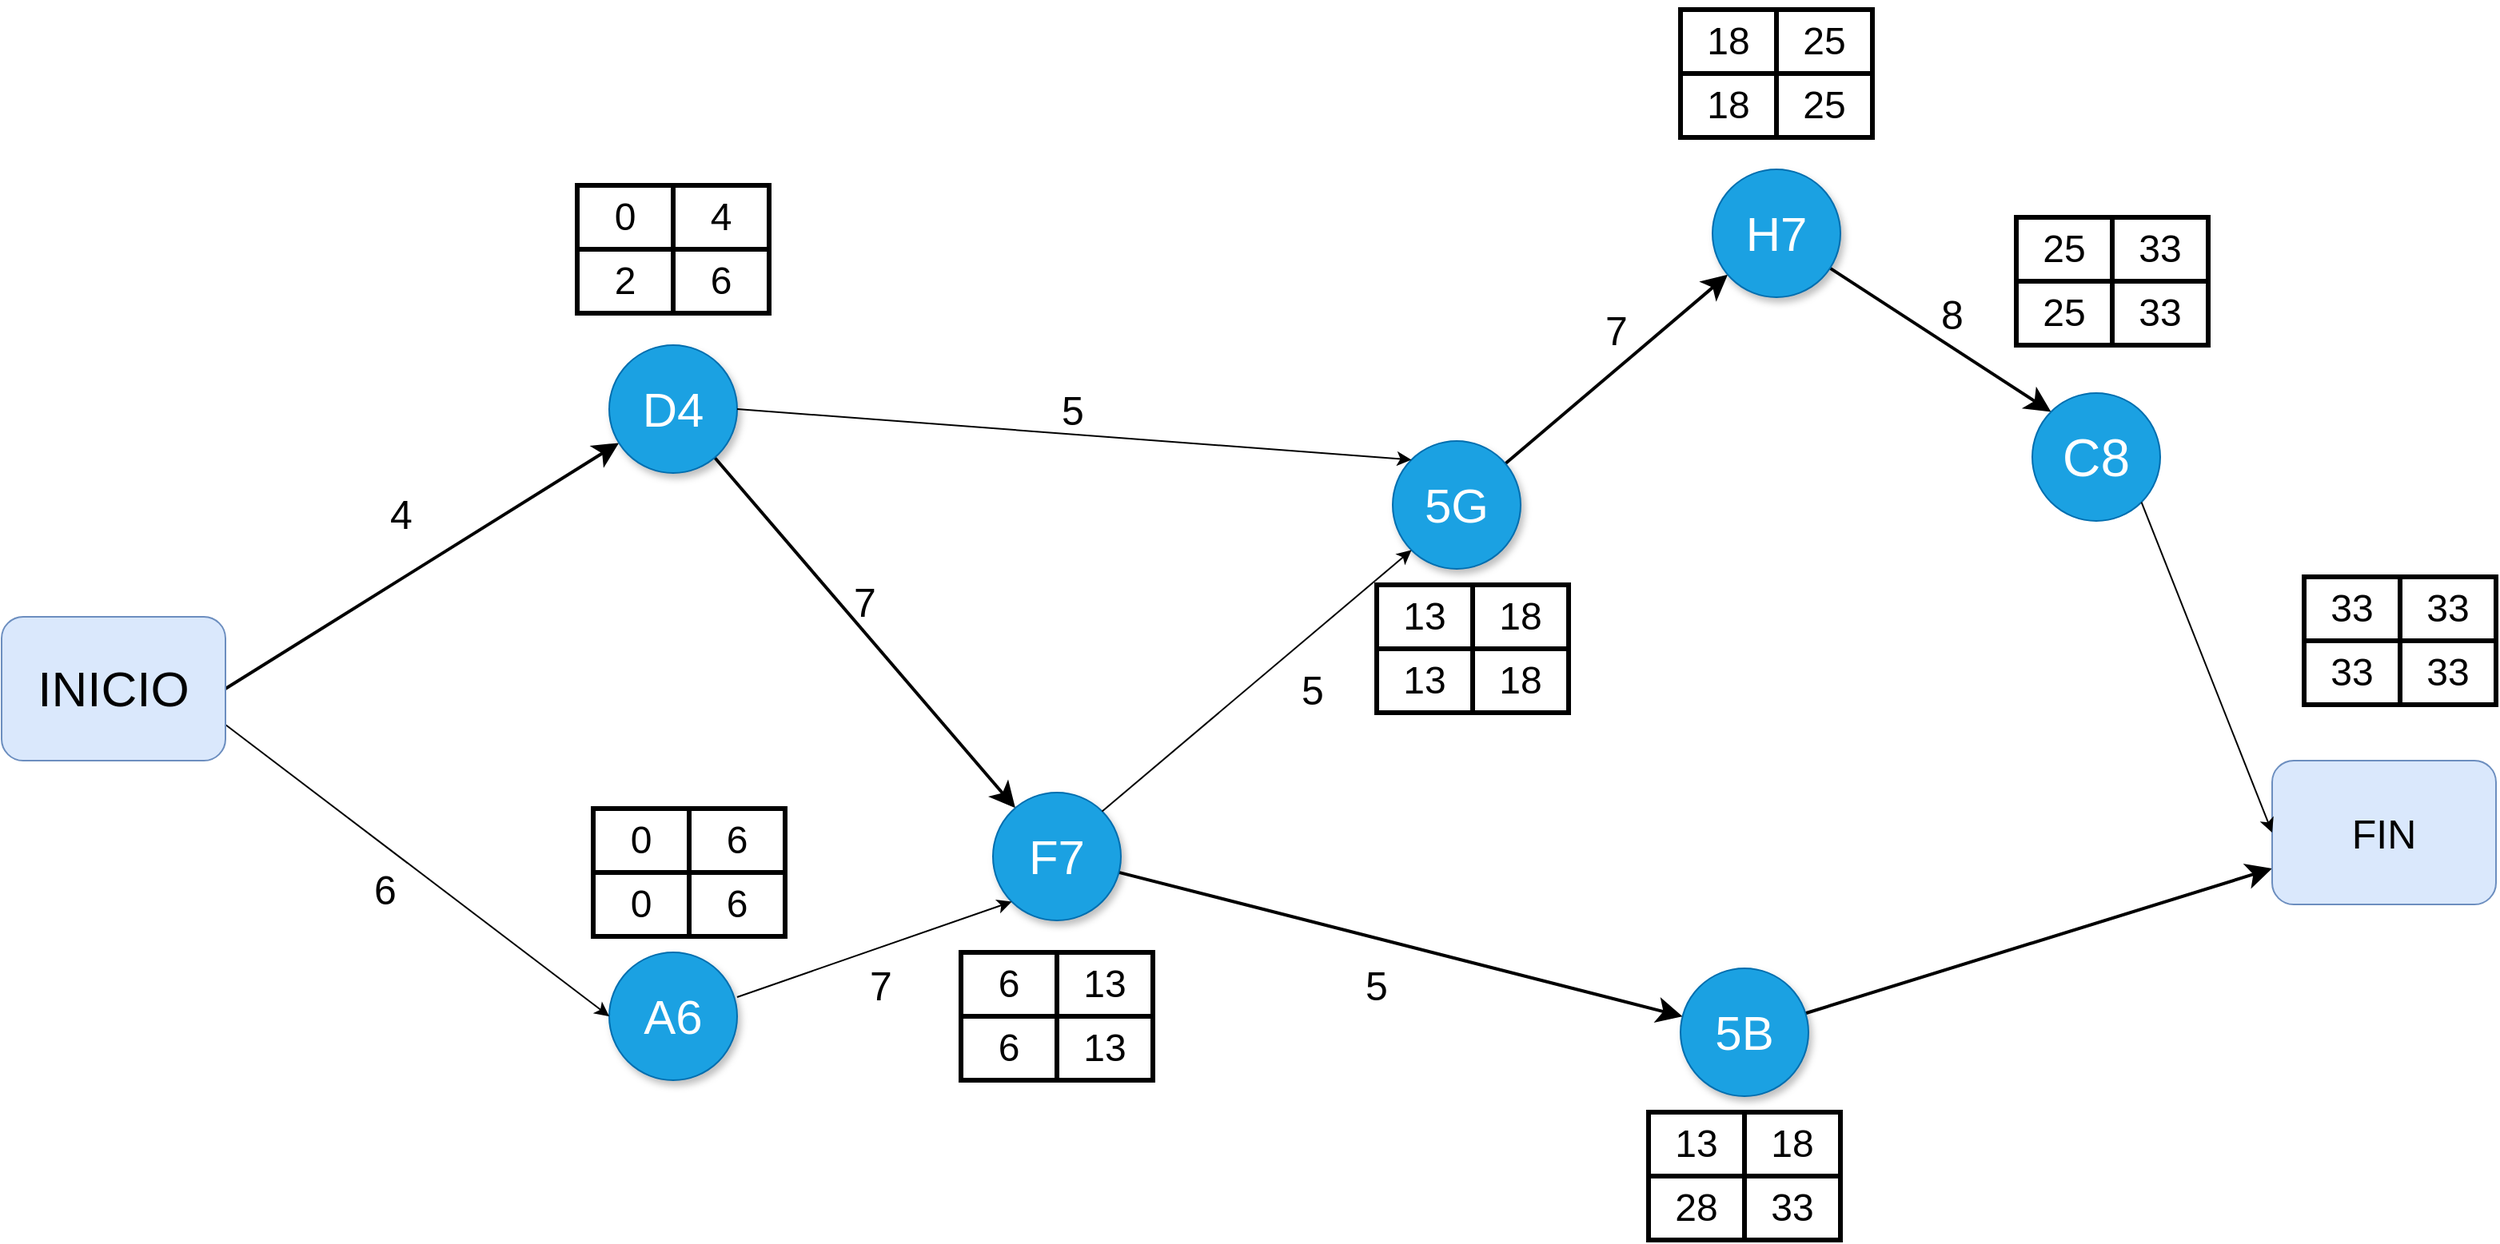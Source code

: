 <mxfile version="13.8.6" type="github">
  <diagram name="Page-1" id="ff44883e-f642-bcb2-894b-16b3d25a3f0b">
    <mxGraphModel dx="1736" dy="902" grid="1" gridSize="10" guides="1" tooltips="1" connect="1" arrows="1" fold="1" page="1" pageScale="1.5" pageWidth="1169" pageHeight="826" background="#ffffff" math="0" shadow="0">
      <root>
        <mxCell id="0" style=";html=1;" />
        <mxCell id="1" style=";html=1;" parent="0" />
        <mxCell id="f0bcc99304e6f5a-9" style="edgeStyle=none;curved=1;html=1;startSize=10;endArrow=classic;endFill=1;endSize=10;strokeColor=#000000;strokeWidth=2;fontSize=12;exitX=0;exitY=0.5;exitDx=0;exitDy=0;" parent="1" source="Hn6eU7oYiaAclMFf-cb3-10" target="f0bcc99304e6f5a-2" edge="1">
          <mxGeometry relative="1" as="geometry">
            <mxPoint x="282.764" y="580.529" as="sourcePoint" />
          </mxGeometry>
        </mxCell>
        <mxCell id="f0bcc99304e6f5a-10" style="edgeStyle=none;curved=1;html=1;startSize=10;endFill=1;endSize=10;strokeWidth=2;fontSize=12;" parent="1" source="f0bcc99304e6f5a-2" target="f0bcc99304e6f5a-6" edge="1">
          <mxGeometry relative="1" as="geometry" />
        </mxCell>
        <mxCell id="f0bcc99304e6f5a-2" value="D4" style="ellipse;whiteSpace=wrap;html=1;rounded=0;shadow=1;strokeColor=#006EAF;strokeWidth=1;fontSize=30;align=center;fillColor=#1ba1e2;fontColor=#ffffff;" parent="1" vertex="1">
          <mxGeometry x="490" y="380" width="80" height="80" as="geometry" />
        </mxCell>
        <mxCell id="f0bcc99304e6f5a-3" value="A6" style="ellipse;whiteSpace=wrap;html=1;rounded=0;shadow=1;strokeColor=#006EAF;strokeWidth=1;fontSize=30;align=center;fillColor=#1ba1e2;fontColor=#ffffff;" parent="1" vertex="1">
          <mxGeometry x="490" y="760" width="80" height="80" as="geometry" />
        </mxCell>
        <mxCell id="f0bcc99304e6f5a-15" style="edgeStyle=none;curved=1;html=1;startSize=10;endFill=1;endSize=10;strokeWidth=2;fontSize=12;entryX=1;entryY=0.25;entryDx=0;entryDy=0;" parent="1" source="f0bcc99304e6f5a-4" target="Hn6eU7oYiaAclMFf-cb3-12" edge="1">
          <mxGeometry relative="1" as="geometry">
            <mxPoint x="1497.876" y="563.834" as="targetPoint" />
          </mxGeometry>
        </mxCell>
        <mxCell id="f0bcc99304e6f5a-4" value="5B" style="ellipse;whiteSpace=wrap;html=1;rounded=0;shadow=1;strokeColor=#006EAF;strokeWidth=1;fontSize=30;align=center;fillColor=#1ba1e2;fontColor=#ffffff;" parent="1" vertex="1">
          <mxGeometry x="1160" y="770" width="80" height="80" as="geometry" />
        </mxCell>
        <mxCell id="f0bcc99304e6f5a-12" style="edgeStyle=none;curved=1;html=1;startSize=10;endFill=1;endSize=10;strokeWidth=2;fontSize=12;" parent="1" source="f0bcc99304e6f5a-5" target="f0bcc99304e6f5a-7" edge="1">
          <mxGeometry relative="1" as="geometry" />
        </mxCell>
        <mxCell id="f0bcc99304e6f5a-5" value="5G" style="ellipse;whiteSpace=wrap;html=1;rounded=0;shadow=1;strokeColor=#006EAF;strokeWidth=1;fontSize=30;align=center;fillColor=#1ba1e2;fontColor=#ffffff;" parent="1" vertex="1">
          <mxGeometry x="980" y="440" width="80" height="80" as="geometry" />
        </mxCell>
        <mxCell id="f0bcc99304e6f5a-14" style="edgeStyle=none;curved=1;html=1;startSize=10;endFill=1;endSize=10;strokeWidth=2;fontSize=12;" parent="1" source="f0bcc99304e6f5a-6" target="f0bcc99304e6f5a-4" edge="1">
          <mxGeometry relative="1" as="geometry" />
        </mxCell>
        <mxCell id="f0bcc99304e6f5a-6" value="F7" style="ellipse;whiteSpace=wrap;html=1;rounded=0;shadow=1;strokeColor=#006EAF;strokeWidth=1;fontSize=30;align=center;fillColor=#1ba1e2;fontColor=#ffffff;" parent="1" vertex="1">
          <mxGeometry x="730" y="660" width="80" height="80" as="geometry" />
        </mxCell>
        <mxCell id="f0bcc99304e6f5a-13" style="edgeStyle=none;curved=1;html=1;startSize=10;endFill=1;endSize=10;strokeWidth=2;fontSize=12;entryX=0;entryY=0;entryDx=0;entryDy=0;" parent="1" source="f0bcc99304e6f5a-7" target="Hn6eU7oYiaAclMFf-cb3-13" edge="1">
          <mxGeometry relative="1" as="geometry">
            <mxPoint x="1510" y="523" as="targetPoint" />
          </mxGeometry>
        </mxCell>
        <mxCell id="f0bcc99304e6f5a-7" value="H7" style="ellipse;whiteSpace=wrap;html=1;rounded=0;shadow=1;strokeColor=#006EAF;strokeWidth=1;fontSize=30;align=center;fillColor=#1ba1e2;fontColor=#ffffff;" parent="1" vertex="1">
          <mxGeometry x="1180" y="270" width="80" height="80" as="geometry" />
        </mxCell>
        <mxCell id="Hn6eU7oYiaAclMFf-cb3-4" value="" style="endArrow=classic;html=1;entryX=0;entryY=0.5;entryDx=0;entryDy=0;exitX=0;exitY=0.25;exitDx=0;exitDy=0;" edge="1" parent="1" source="Hn6eU7oYiaAclMFf-cb3-10" target="f0bcc99304e6f5a-3">
          <mxGeometry width="50" height="50" relative="1" as="geometry">
            <mxPoint x="276.82" y="636.82" as="sourcePoint" />
            <mxPoint x="300" y="600" as="targetPoint" />
          </mxGeometry>
        </mxCell>
        <mxCell id="Hn6eU7oYiaAclMFf-cb3-8" value="" style="endArrow=classic;html=1;exitX=1;exitY=0.35;exitDx=0;exitDy=0;exitPerimeter=0;entryX=0;entryY=1;entryDx=0;entryDy=0;" edge="1" parent="1" source="f0bcc99304e6f5a-3" target="f0bcc99304e6f5a-6">
          <mxGeometry width="50" height="50" relative="1" as="geometry">
            <mxPoint x="820" y="740" as="sourcePoint" />
            <mxPoint x="870" y="690" as="targetPoint" />
          </mxGeometry>
        </mxCell>
        <mxCell id="Hn6eU7oYiaAclMFf-cb3-9" value="" style="endArrow=classic;html=1;entryX=0;entryY=1;entryDx=0;entryDy=0;exitX=1;exitY=0;exitDx=0;exitDy=0;" edge="1" parent="1" source="f0bcc99304e6f5a-6" target="f0bcc99304e6f5a-5">
          <mxGeometry width="50" height="50" relative="1" as="geometry">
            <mxPoint x="860" y="610" as="sourcePoint" />
            <mxPoint x="870" y="690" as="targetPoint" />
          </mxGeometry>
        </mxCell>
        <mxCell id="Hn6eU7oYiaAclMFf-cb3-10" value="&lt;font style=&quot;font-size: 31px&quot;&gt;INICIO&lt;/font&gt;" style="rounded=1;whiteSpace=wrap;html=1;direction=west;fillColor=#dae8fc;strokeColor=#6c8ebf;" vertex="1" parent="1">
          <mxGeometry x="110" y="550" width="140" height="90" as="geometry" />
        </mxCell>
        <mxCell id="Hn6eU7oYiaAclMFf-cb3-12" value="&lt;font style=&quot;font-size: 25px&quot;&gt;FIN&lt;/font&gt;" style="rounded=1;whiteSpace=wrap;html=1;direction=west;fillColor=#dae8fc;strokeColor=#6c8ebf;" vertex="1" parent="1">
          <mxGeometry x="1530" y="640" width="140" height="90" as="geometry" />
        </mxCell>
        <mxCell id="Hn6eU7oYiaAclMFf-cb3-13" value="&lt;font style=&quot;font-size: 33px&quot;&gt;C8&lt;/font&gt;" style="ellipse;whiteSpace=wrap;html=1;aspect=fixed;fillColor=#1ba1e2;strokeColor=#006EAF;fontColor=#ffffff;" vertex="1" parent="1">
          <mxGeometry x="1380" y="410" width="80" height="80" as="geometry" />
        </mxCell>
        <mxCell id="Hn6eU7oYiaAclMFf-cb3-15" value="" style="endArrow=classic;html=1;exitX=1;exitY=1;exitDx=0;exitDy=0;entryX=1;entryY=0.5;entryDx=0;entryDy=0;" edge="1" parent="1" source="Hn6eU7oYiaAclMFf-cb3-13" target="Hn6eU7oYiaAclMFf-cb3-12">
          <mxGeometry width="50" height="50" relative="1" as="geometry">
            <mxPoint x="820" y="740" as="sourcePoint" />
            <mxPoint x="870" y="690" as="targetPoint" />
          </mxGeometry>
        </mxCell>
        <mxCell id="Hn6eU7oYiaAclMFf-cb3-16" value="4" style="text;html=1;strokeColor=none;fillColor=none;align=center;verticalAlign=middle;whiteSpace=wrap;rounded=0;fontSize=25;strokeWidth=3;" vertex="1" parent="1">
          <mxGeometry x="340" y="460" width="40" height="50" as="geometry" />
        </mxCell>
        <mxCell id="Hn6eU7oYiaAclMFf-cb3-17" value="6" style="text;html=1;strokeColor=none;fillColor=none;align=center;verticalAlign=middle;whiteSpace=wrap;rounded=0;fontSize=25;" vertex="1" parent="1">
          <mxGeometry x="330" y="710" width="40" height="20" as="geometry" />
        </mxCell>
        <mxCell id="Hn6eU7oYiaAclMFf-cb3-22" value="7" style="text;html=1;strokeColor=none;fillColor=none;align=center;verticalAlign=middle;whiteSpace=wrap;rounded=0;fontSize=25;" vertex="1" parent="1">
          <mxGeometry x="630" y="520" width="40" height="40" as="geometry" />
        </mxCell>
        <mxCell id="Hn6eU7oYiaAclMFf-cb3-23" value="7" style="text;html=1;strokeColor=none;fillColor=none;align=center;verticalAlign=middle;whiteSpace=wrap;rounded=0;fontSize=25;" vertex="1" parent="1">
          <mxGeometry x="640" y="770" width="40" height="20" as="geometry" />
        </mxCell>
        <mxCell id="Hn6eU7oYiaAclMFf-cb3-25" value="" style="endArrow=classic;html=1;fontSize=25;exitX=1;exitY=0.5;exitDx=0;exitDy=0;entryX=0;entryY=0;entryDx=0;entryDy=0;" edge="1" parent="1" source="f0bcc99304e6f5a-2" target="f0bcc99304e6f5a-5">
          <mxGeometry width="50" height="50" relative="1" as="geometry">
            <mxPoint x="838.284" y="318.284" as="sourcePoint" />
            <mxPoint x="870" y="510" as="targetPoint" />
          </mxGeometry>
        </mxCell>
        <mxCell id="Hn6eU7oYiaAclMFf-cb3-26" value="5" style="text;html=1;strokeColor=none;fillColor=none;align=center;verticalAlign=middle;whiteSpace=wrap;rounded=0;fontSize=25;" vertex="1" parent="1">
          <mxGeometry x="760" y="410" width="40" height="20" as="geometry" />
        </mxCell>
        <mxCell id="Hn6eU7oYiaAclMFf-cb3-27" value="5" style="text;html=1;strokeColor=none;fillColor=none;align=center;verticalAlign=middle;whiteSpace=wrap;rounded=0;fontSize=25;" vertex="1" parent="1">
          <mxGeometry x="910" y="585" width="40" height="20" as="geometry" />
        </mxCell>
        <mxCell id="Hn6eU7oYiaAclMFf-cb3-28" value="5" style="text;html=1;strokeColor=none;fillColor=none;align=center;verticalAlign=middle;whiteSpace=wrap;rounded=0;fontSize=25;" vertex="1" parent="1">
          <mxGeometry x="950" y="770" width="40" height="20" as="geometry" />
        </mxCell>
        <mxCell id="Hn6eU7oYiaAclMFf-cb3-32" value="7" style="text;html=1;strokeColor=none;fillColor=none;align=center;verticalAlign=middle;whiteSpace=wrap;rounded=0;fontSize=25;" vertex="1" parent="1">
          <mxGeometry x="1100" y="360" width="40" height="20" as="geometry" />
        </mxCell>
        <mxCell id="Hn6eU7oYiaAclMFf-cb3-33" value="8" style="text;html=1;strokeColor=none;fillColor=none;align=center;verticalAlign=middle;whiteSpace=wrap;rounded=0;fontSize=25;" vertex="1" parent="1">
          <mxGeometry x="1310" y="350" width="40" height="20" as="geometry" />
        </mxCell>
        <mxCell id="Hn6eU7oYiaAclMFf-cb3-35" value="" style="shape=table;html=1;whiteSpace=wrap;startSize=0;container=1;collapsible=0;childLayout=tableLayout;strokeWidth=3;fontSize=25;" vertex="1" parent="1">
          <mxGeometry x="470" y="280" width="120" height="80" as="geometry" />
        </mxCell>
        <mxCell id="Hn6eU7oYiaAclMFf-cb3-36" value="" style="shape=partialRectangle;html=1;whiteSpace=wrap;collapsible=0;dropTarget=0;pointerEvents=0;fillColor=none;top=0;left=0;bottom=0;right=0;points=[[0,0.5],[1,0.5]];portConstraint=eastwest;" vertex="1" parent="Hn6eU7oYiaAclMFf-cb3-35">
          <mxGeometry width="120" height="40" as="geometry" />
        </mxCell>
        <mxCell id="Hn6eU7oYiaAclMFf-cb3-37" value="&lt;font style=&quot;font-size: 24px&quot;&gt;0&lt;/font&gt;" style="shape=partialRectangle;html=1;whiteSpace=wrap;connectable=0;fillColor=none;top=0;left=0;bottom=0;right=0;overflow=hidden;strokeWidth=11;" vertex="1" parent="Hn6eU7oYiaAclMFf-cb3-36">
          <mxGeometry width="60" height="40" as="geometry" />
        </mxCell>
        <mxCell id="Hn6eU7oYiaAclMFf-cb3-38" value="&lt;font style=&quot;font-size: 24px&quot;&gt;0&lt;/font&gt;" style="shape=partialRectangle;html=1;whiteSpace=wrap;connectable=0;fillColor=none;top=0;left=0;bottom=0;right=0;overflow=hidden;" vertex="1" parent="Hn6eU7oYiaAclMFf-cb3-36">
          <mxGeometry x="60" width="60" height="40" as="geometry" />
        </mxCell>
        <mxCell id="Hn6eU7oYiaAclMFf-cb3-40" value="" style="shape=partialRectangle;html=1;whiteSpace=wrap;collapsible=0;dropTarget=0;pointerEvents=0;fillColor=none;top=0;left=0;bottom=0;right=0;points=[[0,0.5],[1,0.5]];portConstraint=eastwest;" vertex="1" parent="Hn6eU7oYiaAclMFf-cb3-35">
          <mxGeometry y="40" width="120" height="40" as="geometry" />
        </mxCell>
        <mxCell id="Hn6eU7oYiaAclMFf-cb3-41" value="&lt;font style=&quot;font-size: 24px&quot;&gt;0&lt;/font&gt;" style="shape=partialRectangle;html=1;whiteSpace=wrap;connectable=0;fillColor=none;top=0;left=0;bottom=0;right=0;overflow=hidden;" vertex="1" parent="Hn6eU7oYiaAclMFf-cb3-40">
          <mxGeometry width="60" height="40" as="geometry" />
        </mxCell>
        <mxCell id="Hn6eU7oYiaAclMFf-cb3-42" value="&lt;font style=&quot;font-size: 24px&quot;&gt;0&lt;/font&gt;" style="shape=partialRectangle;html=1;whiteSpace=wrap;connectable=0;fillColor=none;top=0;left=0;bottom=0;right=0;overflow=hidden;" vertex="1" parent="Hn6eU7oYiaAclMFf-cb3-40">
          <mxGeometry x="60" width="60" height="40" as="geometry" />
        </mxCell>
        <mxCell id="Hn6eU7oYiaAclMFf-cb3-69" value="" style="shape=table;html=1;whiteSpace=wrap;startSize=0;container=1;collapsible=0;childLayout=tableLayout;strokeWidth=3;fontSize=25;" vertex="1" parent="1">
          <mxGeometry x="470" y="280" width="120" height="80" as="geometry" />
        </mxCell>
        <mxCell id="Hn6eU7oYiaAclMFf-cb3-70" value="" style="shape=partialRectangle;html=1;whiteSpace=wrap;collapsible=0;dropTarget=0;pointerEvents=0;fillColor=none;top=0;left=0;bottom=0;right=0;points=[[0,0.5],[1,0.5]];portConstraint=eastwest;" vertex="1" parent="Hn6eU7oYiaAclMFf-cb3-69">
          <mxGeometry width="120" height="40" as="geometry" />
        </mxCell>
        <mxCell id="Hn6eU7oYiaAclMFf-cb3-71" value="&lt;font style=&quot;font-size: 24px&quot;&gt;0&lt;/font&gt;" style="shape=partialRectangle;html=1;whiteSpace=wrap;connectable=0;fillColor=none;top=0;left=0;bottom=0;right=0;overflow=hidden;strokeWidth=11;" vertex="1" parent="Hn6eU7oYiaAclMFf-cb3-70">
          <mxGeometry width="60" height="40" as="geometry" />
        </mxCell>
        <mxCell id="Hn6eU7oYiaAclMFf-cb3-72" value="&lt;font style=&quot;font-size: 24px&quot;&gt;4&lt;/font&gt;" style="shape=partialRectangle;html=1;whiteSpace=wrap;connectable=0;fillColor=none;top=0;left=0;bottom=0;right=0;overflow=hidden;" vertex="1" parent="Hn6eU7oYiaAclMFf-cb3-70">
          <mxGeometry x="60" width="60" height="40" as="geometry" />
        </mxCell>
        <mxCell id="Hn6eU7oYiaAclMFf-cb3-73" value="" style="shape=partialRectangle;html=1;whiteSpace=wrap;collapsible=0;dropTarget=0;pointerEvents=0;fillColor=none;top=0;left=0;bottom=0;right=0;points=[[0,0.5],[1,0.5]];portConstraint=eastwest;" vertex="1" parent="Hn6eU7oYiaAclMFf-cb3-69">
          <mxGeometry y="40" width="120" height="40" as="geometry" />
        </mxCell>
        <mxCell id="Hn6eU7oYiaAclMFf-cb3-74" value="&lt;font style=&quot;font-size: 24px&quot;&gt;2&lt;/font&gt;" style="shape=partialRectangle;html=1;whiteSpace=wrap;connectable=0;fillColor=none;top=0;left=0;bottom=0;right=0;overflow=hidden;" vertex="1" parent="Hn6eU7oYiaAclMFf-cb3-73">
          <mxGeometry width="60" height="40" as="geometry" />
        </mxCell>
        <mxCell id="Hn6eU7oYiaAclMFf-cb3-75" value="&lt;font style=&quot;font-size: 24px&quot;&gt;6&lt;/font&gt;" style="shape=partialRectangle;html=1;whiteSpace=wrap;connectable=0;fillColor=none;top=0;left=0;bottom=0;right=0;overflow=hidden;" vertex="1" parent="Hn6eU7oYiaAclMFf-cb3-73">
          <mxGeometry x="60" width="60" height="40" as="geometry" />
        </mxCell>
        <mxCell id="Hn6eU7oYiaAclMFf-cb3-76" value="" style="shape=table;html=1;whiteSpace=wrap;startSize=0;container=1;collapsible=0;childLayout=tableLayout;strokeWidth=3;fontSize=25;" vertex="1" parent="1">
          <mxGeometry x="710" y="760" width="120" height="80" as="geometry" />
        </mxCell>
        <mxCell id="Hn6eU7oYiaAclMFf-cb3-77" value="" style="shape=partialRectangle;html=1;whiteSpace=wrap;collapsible=0;dropTarget=0;pointerEvents=0;fillColor=none;top=0;left=0;bottom=0;right=0;points=[[0,0.5],[1,0.5]];portConstraint=eastwest;" vertex="1" parent="Hn6eU7oYiaAclMFf-cb3-76">
          <mxGeometry width="120" height="40" as="geometry" />
        </mxCell>
        <mxCell id="Hn6eU7oYiaAclMFf-cb3-78" value="&lt;font style=&quot;font-size: 24px&quot;&gt;6&lt;/font&gt;" style="shape=partialRectangle;html=1;whiteSpace=wrap;connectable=0;fillColor=none;top=0;left=0;bottom=0;right=0;overflow=hidden;strokeWidth=11;" vertex="1" parent="Hn6eU7oYiaAclMFf-cb3-77">
          <mxGeometry width="60" height="40" as="geometry" />
        </mxCell>
        <mxCell id="Hn6eU7oYiaAclMFf-cb3-79" value="&lt;font style=&quot;font-size: 24px&quot;&gt;13&lt;/font&gt;" style="shape=partialRectangle;html=1;whiteSpace=wrap;connectable=0;fillColor=none;top=0;left=0;bottom=0;right=0;overflow=hidden;" vertex="1" parent="Hn6eU7oYiaAclMFf-cb3-77">
          <mxGeometry x="60" width="60" height="40" as="geometry" />
        </mxCell>
        <mxCell id="Hn6eU7oYiaAclMFf-cb3-80" value="" style="shape=partialRectangle;html=1;whiteSpace=wrap;collapsible=0;dropTarget=0;pointerEvents=0;fillColor=none;top=0;left=0;bottom=0;right=0;points=[[0,0.5],[1,0.5]];portConstraint=eastwest;" vertex="1" parent="Hn6eU7oYiaAclMFf-cb3-76">
          <mxGeometry y="40" width="120" height="40" as="geometry" />
        </mxCell>
        <mxCell id="Hn6eU7oYiaAclMFf-cb3-81" value="&lt;font style=&quot;font-size: 24px&quot;&gt;6&lt;/font&gt;" style="shape=partialRectangle;html=1;whiteSpace=wrap;connectable=0;fillColor=none;top=0;left=0;bottom=0;right=0;overflow=hidden;" vertex="1" parent="Hn6eU7oYiaAclMFf-cb3-80">
          <mxGeometry width="60" height="40" as="geometry" />
        </mxCell>
        <mxCell id="Hn6eU7oYiaAclMFf-cb3-82" value="&lt;font style=&quot;font-size: 24px&quot;&gt;13&lt;/font&gt;" style="shape=partialRectangle;html=1;whiteSpace=wrap;connectable=0;fillColor=none;top=0;left=0;bottom=0;right=0;overflow=hidden;" vertex="1" parent="Hn6eU7oYiaAclMFf-cb3-80">
          <mxGeometry x="60" width="60" height="40" as="geometry" />
        </mxCell>
        <mxCell id="Hn6eU7oYiaAclMFf-cb3-83" value="" style="shape=table;html=1;whiteSpace=wrap;startSize=0;container=1;collapsible=0;childLayout=tableLayout;strokeWidth=3;fontSize=25;" vertex="1" parent="1">
          <mxGeometry x="1140" y="860" width="120" height="80" as="geometry" />
        </mxCell>
        <mxCell id="Hn6eU7oYiaAclMFf-cb3-84" value="" style="shape=partialRectangle;html=1;whiteSpace=wrap;collapsible=0;dropTarget=0;pointerEvents=0;fillColor=none;top=0;left=0;bottom=0;right=0;points=[[0,0.5],[1,0.5]];portConstraint=eastwest;" vertex="1" parent="Hn6eU7oYiaAclMFf-cb3-83">
          <mxGeometry width="120" height="40" as="geometry" />
        </mxCell>
        <mxCell id="Hn6eU7oYiaAclMFf-cb3-85" value="&lt;font style=&quot;font-size: 24px&quot;&gt;13&lt;/font&gt;" style="shape=partialRectangle;html=1;whiteSpace=wrap;connectable=0;fillColor=none;top=0;left=0;bottom=0;right=0;overflow=hidden;strokeWidth=11;" vertex="1" parent="Hn6eU7oYiaAclMFf-cb3-84">
          <mxGeometry width="60" height="40" as="geometry" />
        </mxCell>
        <mxCell id="Hn6eU7oYiaAclMFf-cb3-86" value="&lt;font style=&quot;font-size: 24px&quot;&gt;18&lt;/font&gt;" style="shape=partialRectangle;html=1;whiteSpace=wrap;connectable=0;fillColor=none;top=0;left=0;bottom=0;right=0;overflow=hidden;" vertex="1" parent="Hn6eU7oYiaAclMFf-cb3-84">
          <mxGeometry x="60" width="60" height="40" as="geometry" />
        </mxCell>
        <mxCell id="Hn6eU7oYiaAclMFf-cb3-87" value="" style="shape=partialRectangle;html=1;whiteSpace=wrap;collapsible=0;dropTarget=0;pointerEvents=0;fillColor=none;top=0;left=0;bottom=0;right=0;points=[[0,0.5],[1,0.5]];portConstraint=eastwest;" vertex="1" parent="Hn6eU7oYiaAclMFf-cb3-83">
          <mxGeometry y="40" width="120" height="40" as="geometry" />
        </mxCell>
        <mxCell id="Hn6eU7oYiaAclMFf-cb3-88" value="&lt;font style=&quot;font-size: 24px&quot;&gt;28&lt;/font&gt;" style="shape=partialRectangle;html=1;whiteSpace=wrap;connectable=0;fillColor=none;top=0;left=0;bottom=0;right=0;overflow=hidden;" vertex="1" parent="Hn6eU7oYiaAclMFf-cb3-87">
          <mxGeometry width="60" height="40" as="geometry" />
        </mxCell>
        <mxCell id="Hn6eU7oYiaAclMFf-cb3-89" value="&lt;font style=&quot;font-size: 24px&quot;&gt;33&lt;/font&gt;" style="shape=partialRectangle;html=1;whiteSpace=wrap;connectable=0;fillColor=none;top=0;left=0;bottom=0;right=0;overflow=hidden;" vertex="1" parent="Hn6eU7oYiaAclMFf-cb3-87">
          <mxGeometry x="60" width="60" height="40" as="geometry" />
        </mxCell>
        <mxCell id="Hn6eU7oYiaAclMFf-cb3-90" value="" style="shape=table;html=1;whiteSpace=wrap;startSize=0;container=1;collapsible=0;childLayout=tableLayout;strokeWidth=3;fontSize=25;" vertex="1" parent="1">
          <mxGeometry x="970" y="530" width="120" height="80" as="geometry" />
        </mxCell>
        <mxCell id="Hn6eU7oYiaAclMFf-cb3-91" value="" style="shape=partialRectangle;html=1;whiteSpace=wrap;collapsible=0;dropTarget=0;pointerEvents=0;fillColor=none;top=0;left=0;bottom=0;right=0;points=[[0,0.5],[1,0.5]];portConstraint=eastwest;" vertex="1" parent="Hn6eU7oYiaAclMFf-cb3-90">
          <mxGeometry width="120" height="40" as="geometry" />
        </mxCell>
        <mxCell id="Hn6eU7oYiaAclMFf-cb3-92" value="&lt;font style=&quot;font-size: 24px&quot;&gt;13&lt;/font&gt;" style="shape=partialRectangle;html=1;whiteSpace=wrap;connectable=0;fillColor=none;top=0;left=0;bottom=0;right=0;overflow=hidden;strokeWidth=11;" vertex="1" parent="Hn6eU7oYiaAclMFf-cb3-91">
          <mxGeometry width="60" height="40" as="geometry" />
        </mxCell>
        <mxCell id="Hn6eU7oYiaAclMFf-cb3-93" value="&lt;font style=&quot;font-size: 24px&quot;&gt;18&lt;/font&gt;" style="shape=partialRectangle;html=1;whiteSpace=wrap;connectable=0;fillColor=none;top=0;left=0;bottom=0;right=0;overflow=hidden;" vertex="1" parent="Hn6eU7oYiaAclMFf-cb3-91">
          <mxGeometry x="60" width="60" height="40" as="geometry" />
        </mxCell>
        <mxCell id="Hn6eU7oYiaAclMFf-cb3-94" value="" style="shape=partialRectangle;html=1;whiteSpace=wrap;collapsible=0;dropTarget=0;pointerEvents=0;fillColor=none;top=0;left=0;bottom=0;right=0;points=[[0,0.5],[1,0.5]];portConstraint=eastwest;" vertex="1" parent="Hn6eU7oYiaAclMFf-cb3-90">
          <mxGeometry y="40" width="120" height="40" as="geometry" />
        </mxCell>
        <mxCell id="Hn6eU7oYiaAclMFf-cb3-95" value="&lt;font style=&quot;font-size: 24px&quot;&gt;13&lt;/font&gt;" style="shape=partialRectangle;html=1;whiteSpace=wrap;connectable=0;fillColor=none;top=0;left=0;bottom=0;right=0;overflow=hidden;" vertex="1" parent="Hn6eU7oYiaAclMFf-cb3-94">
          <mxGeometry width="60" height="40" as="geometry" />
        </mxCell>
        <mxCell id="Hn6eU7oYiaAclMFf-cb3-96" value="&lt;font style=&quot;font-size: 24px&quot;&gt;18&lt;/font&gt;" style="shape=partialRectangle;html=1;whiteSpace=wrap;connectable=0;fillColor=none;top=0;left=0;bottom=0;right=0;overflow=hidden;" vertex="1" parent="Hn6eU7oYiaAclMFf-cb3-94">
          <mxGeometry x="60" width="60" height="40" as="geometry" />
        </mxCell>
        <mxCell id="Hn6eU7oYiaAclMFf-cb3-104" value="" style="shape=table;html=1;whiteSpace=wrap;startSize=0;container=1;collapsible=0;childLayout=tableLayout;strokeWidth=3;fontSize=25;" vertex="1" parent="1">
          <mxGeometry x="1370" y="300" width="120" height="80" as="geometry" />
        </mxCell>
        <mxCell id="Hn6eU7oYiaAclMFf-cb3-105" value="" style="shape=partialRectangle;html=1;whiteSpace=wrap;collapsible=0;dropTarget=0;pointerEvents=0;fillColor=none;top=0;left=0;bottom=0;right=0;points=[[0,0.5],[1,0.5]];portConstraint=eastwest;" vertex="1" parent="Hn6eU7oYiaAclMFf-cb3-104">
          <mxGeometry width="120" height="40" as="geometry" />
        </mxCell>
        <mxCell id="Hn6eU7oYiaAclMFf-cb3-106" value="&lt;font style=&quot;font-size: 24px&quot;&gt;25&lt;/font&gt;" style="shape=partialRectangle;html=1;whiteSpace=wrap;connectable=0;fillColor=none;top=0;left=0;bottom=0;right=0;overflow=hidden;strokeWidth=11;" vertex="1" parent="Hn6eU7oYiaAclMFf-cb3-105">
          <mxGeometry width="60" height="40" as="geometry" />
        </mxCell>
        <mxCell id="Hn6eU7oYiaAclMFf-cb3-107" value="&lt;font style=&quot;font-size: 24px&quot;&gt;33&lt;/font&gt;" style="shape=partialRectangle;html=1;whiteSpace=wrap;connectable=0;fillColor=none;top=0;left=0;bottom=0;right=0;overflow=hidden;" vertex="1" parent="Hn6eU7oYiaAclMFf-cb3-105">
          <mxGeometry x="60" width="60" height="40" as="geometry" />
        </mxCell>
        <mxCell id="Hn6eU7oYiaAclMFf-cb3-108" value="" style="shape=partialRectangle;html=1;whiteSpace=wrap;collapsible=0;dropTarget=0;pointerEvents=0;fillColor=none;top=0;left=0;bottom=0;right=0;points=[[0,0.5],[1,0.5]];portConstraint=eastwest;" vertex="1" parent="Hn6eU7oYiaAclMFf-cb3-104">
          <mxGeometry y="40" width="120" height="40" as="geometry" />
        </mxCell>
        <mxCell id="Hn6eU7oYiaAclMFf-cb3-109" value="&lt;font style=&quot;font-size: 24px&quot;&gt;25&lt;/font&gt;" style="shape=partialRectangle;html=1;whiteSpace=wrap;connectable=0;fillColor=none;top=0;left=0;bottom=0;right=0;overflow=hidden;" vertex="1" parent="Hn6eU7oYiaAclMFf-cb3-108">
          <mxGeometry width="60" height="40" as="geometry" />
        </mxCell>
        <mxCell id="Hn6eU7oYiaAclMFf-cb3-110" value="&lt;font style=&quot;font-size: 24px&quot;&gt;33&lt;/font&gt;" style="shape=partialRectangle;html=1;whiteSpace=wrap;connectable=0;fillColor=none;top=0;left=0;bottom=0;right=0;overflow=hidden;" vertex="1" parent="Hn6eU7oYiaAclMFf-cb3-108">
          <mxGeometry x="60" width="60" height="40" as="geometry" />
        </mxCell>
        <mxCell id="Hn6eU7oYiaAclMFf-cb3-111" value="" style="shape=table;html=1;whiteSpace=wrap;startSize=0;container=1;collapsible=0;childLayout=tableLayout;strokeWidth=3;fontSize=25;" vertex="1" parent="1">
          <mxGeometry x="1160" y="170" width="120" height="80" as="geometry" />
        </mxCell>
        <mxCell id="Hn6eU7oYiaAclMFf-cb3-112" value="" style="shape=partialRectangle;html=1;whiteSpace=wrap;collapsible=0;dropTarget=0;pointerEvents=0;fillColor=none;top=0;left=0;bottom=0;right=0;points=[[0,0.5],[1,0.5]];portConstraint=eastwest;" vertex="1" parent="Hn6eU7oYiaAclMFf-cb3-111">
          <mxGeometry width="120" height="40" as="geometry" />
        </mxCell>
        <mxCell id="Hn6eU7oYiaAclMFf-cb3-113" value="&lt;font style=&quot;font-size: 24px&quot;&gt;18&lt;/font&gt;" style="shape=partialRectangle;html=1;whiteSpace=wrap;connectable=0;fillColor=none;top=0;left=0;bottom=0;right=0;overflow=hidden;strokeWidth=11;" vertex="1" parent="Hn6eU7oYiaAclMFf-cb3-112">
          <mxGeometry width="60" height="40" as="geometry" />
        </mxCell>
        <mxCell id="Hn6eU7oYiaAclMFf-cb3-114" value="&lt;font style=&quot;font-size: 24px&quot;&gt;25&lt;/font&gt;" style="shape=partialRectangle;html=1;whiteSpace=wrap;connectable=0;fillColor=none;top=0;left=0;bottom=0;right=0;overflow=hidden;" vertex="1" parent="Hn6eU7oYiaAclMFf-cb3-112">
          <mxGeometry x="60" width="60" height="40" as="geometry" />
        </mxCell>
        <mxCell id="Hn6eU7oYiaAclMFf-cb3-115" value="" style="shape=partialRectangle;html=1;whiteSpace=wrap;collapsible=0;dropTarget=0;pointerEvents=0;fillColor=none;top=0;left=0;bottom=0;right=0;points=[[0,0.5],[1,0.5]];portConstraint=eastwest;" vertex="1" parent="Hn6eU7oYiaAclMFf-cb3-111">
          <mxGeometry y="40" width="120" height="40" as="geometry" />
        </mxCell>
        <mxCell id="Hn6eU7oYiaAclMFf-cb3-116" value="&lt;font style=&quot;font-size: 24px&quot;&gt;18&lt;/font&gt;" style="shape=partialRectangle;html=1;whiteSpace=wrap;connectable=0;fillColor=none;top=0;left=0;bottom=0;right=0;overflow=hidden;" vertex="1" parent="Hn6eU7oYiaAclMFf-cb3-115">
          <mxGeometry width="60" height="40" as="geometry" />
        </mxCell>
        <mxCell id="Hn6eU7oYiaAclMFf-cb3-117" value="&lt;font style=&quot;font-size: 24px&quot;&gt;25&lt;/font&gt;" style="shape=partialRectangle;html=1;whiteSpace=wrap;connectable=0;fillColor=none;top=0;left=0;bottom=0;right=0;overflow=hidden;" vertex="1" parent="Hn6eU7oYiaAclMFf-cb3-115">
          <mxGeometry x="60" width="60" height="40" as="geometry" />
        </mxCell>
        <mxCell id="Hn6eU7oYiaAclMFf-cb3-118" value="" style="shape=table;html=1;whiteSpace=wrap;startSize=0;container=1;collapsible=0;childLayout=tableLayout;strokeWidth=3;fontSize=25;" vertex="1" parent="1">
          <mxGeometry x="480" y="670" width="120" height="80" as="geometry" />
        </mxCell>
        <mxCell id="Hn6eU7oYiaAclMFf-cb3-119" value="" style="shape=partialRectangle;html=1;whiteSpace=wrap;collapsible=0;dropTarget=0;pointerEvents=0;fillColor=none;top=0;left=0;bottom=0;right=0;points=[[0,0.5],[1,0.5]];portConstraint=eastwest;" vertex="1" parent="Hn6eU7oYiaAclMFf-cb3-118">
          <mxGeometry width="120" height="40" as="geometry" />
        </mxCell>
        <mxCell id="Hn6eU7oYiaAclMFf-cb3-120" value="&lt;font style=&quot;font-size: 24px&quot;&gt;0&lt;/font&gt;" style="shape=partialRectangle;html=1;whiteSpace=wrap;connectable=0;fillColor=none;top=0;left=0;bottom=0;right=0;overflow=hidden;strokeWidth=11;" vertex="1" parent="Hn6eU7oYiaAclMFf-cb3-119">
          <mxGeometry width="60" height="40" as="geometry" />
        </mxCell>
        <mxCell id="Hn6eU7oYiaAclMFf-cb3-121" value="&lt;font style=&quot;font-size: 24px&quot;&gt;6&lt;/font&gt;" style="shape=partialRectangle;html=1;whiteSpace=wrap;connectable=0;fillColor=none;top=0;left=0;bottom=0;right=0;overflow=hidden;" vertex="1" parent="Hn6eU7oYiaAclMFf-cb3-119">
          <mxGeometry x="60" width="60" height="40" as="geometry" />
        </mxCell>
        <mxCell id="Hn6eU7oYiaAclMFf-cb3-122" value="" style="shape=partialRectangle;html=1;whiteSpace=wrap;collapsible=0;dropTarget=0;pointerEvents=0;fillColor=none;top=0;left=0;bottom=0;right=0;points=[[0,0.5],[1,0.5]];portConstraint=eastwest;" vertex="1" parent="Hn6eU7oYiaAclMFf-cb3-118">
          <mxGeometry y="40" width="120" height="40" as="geometry" />
        </mxCell>
        <mxCell id="Hn6eU7oYiaAclMFf-cb3-123" value="&lt;font style=&quot;font-size: 24px&quot;&gt;0&lt;/font&gt;" style="shape=partialRectangle;html=1;whiteSpace=wrap;connectable=0;fillColor=none;top=0;left=0;bottom=0;right=0;overflow=hidden;" vertex="1" parent="Hn6eU7oYiaAclMFf-cb3-122">
          <mxGeometry width="60" height="40" as="geometry" />
        </mxCell>
        <mxCell id="Hn6eU7oYiaAclMFf-cb3-124" value="&lt;font style=&quot;font-size: 24px&quot;&gt;6&lt;/font&gt;" style="shape=partialRectangle;html=1;whiteSpace=wrap;connectable=0;fillColor=none;top=0;left=0;bottom=0;right=0;overflow=hidden;" vertex="1" parent="Hn6eU7oYiaAclMFf-cb3-122">
          <mxGeometry x="60" width="60" height="40" as="geometry" />
        </mxCell>
        <mxCell id="Hn6eU7oYiaAclMFf-cb3-125" value="" style="shape=table;html=1;whiteSpace=wrap;startSize=0;container=1;collapsible=0;childLayout=tableLayout;strokeWidth=3;fontSize=25;" vertex="1" parent="1">
          <mxGeometry x="1550" y="525" width="120" height="80" as="geometry" />
        </mxCell>
        <mxCell id="Hn6eU7oYiaAclMFf-cb3-126" value="" style="shape=partialRectangle;html=1;whiteSpace=wrap;collapsible=0;dropTarget=0;pointerEvents=0;fillColor=none;top=0;left=0;bottom=0;right=0;points=[[0,0.5],[1,0.5]];portConstraint=eastwest;" vertex="1" parent="Hn6eU7oYiaAclMFf-cb3-125">
          <mxGeometry width="120" height="40" as="geometry" />
        </mxCell>
        <mxCell id="Hn6eU7oYiaAclMFf-cb3-127" value="&lt;font style=&quot;font-size: 24px&quot;&gt;33&lt;/font&gt;" style="shape=partialRectangle;html=1;whiteSpace=wrap;connectable=0;fillColor=none;top=0;left=0;bottom=0;right=0;overflow=hidden;strokeWidth=11;" vertex="1" parent="Hn6eU7oYiaAclMFf-cb3-126">
          <mxGeometry width="60" height="40" as="geometry" />
        </mxCell>
        <mxCell id="Hn6eU7oYiaAclMFf-cb3-128" value="&lt;font style=&quot;font-size: 24px&quot;&gt;33&lt;/font&gt;" style="shape=partialRectangle;html=1;whiteSpace=wrap;connectable=0;fillColor=none;top=0;left=0;bottom=0;right=0;overflow=hidden;" vertex="1" parent="Hn6eU7oYiaAclMFf-cb3-126">
          <mxGeometry x="60" width="60" height="40" as="geometry" />
        </mxCell>
        <mxCell id="Hn6eU7oYiaAclMFf-cb3-129" value="" style="shape=partialRectangle;html=1;whiteSpace=wrap;collapsible=0;dropTarget=0;pointerEvents=0;fillColor=none;top=0;left=0;bottom=0;right=0;points=[[0,0.5],[1,0.5]];portConstraint=eastwest;" vertex="1" parent="Hn6eU7oYiaAclMFf-cb3-125">
          <mxGeometry y="40" width="120" height="40" as="geometry" />
        </mxCell>
        <mxCell id="Hn6eU7oYiaAclMFf-cb3-130" value="&lt;font style=&quot;font-size: 24px&quot;&gt;33&lt;/font&gt;" style="shape=partialRectangle;html=1;whiteSpace=wrap;connectable=0;fillColor=none;top=0;left=0;bottom=0;right=0;overflow=hidden;" vertex="1" parent="Hn6eU7oYiaAclMFf-cb3-129">
          <mxGeometry width="60" height="40" as="geometry" />
        </mxCell>
        <mxCell id="Hn6eU7oYiaAclMFf-cb3-131" value="&lt;font style=&quot;font-size: 24px&quot;&gt;33&lt;/font&gt;" style="shape=partialRectangle;html=1;whiteSpace=wrap;connectable=0;fillColor=none;top=0;left=0;bottom=0;right=0;overflow=hidden;" vertex="1" parent="Hn6eU7oYiaAclMFf-cb3-129">
          <mxGeometry x="60" width="60" height="40" as="geometry" />
        </mxCell>
      </root>
    </mxGraphModel>
  </diagram>
</mxfile>
